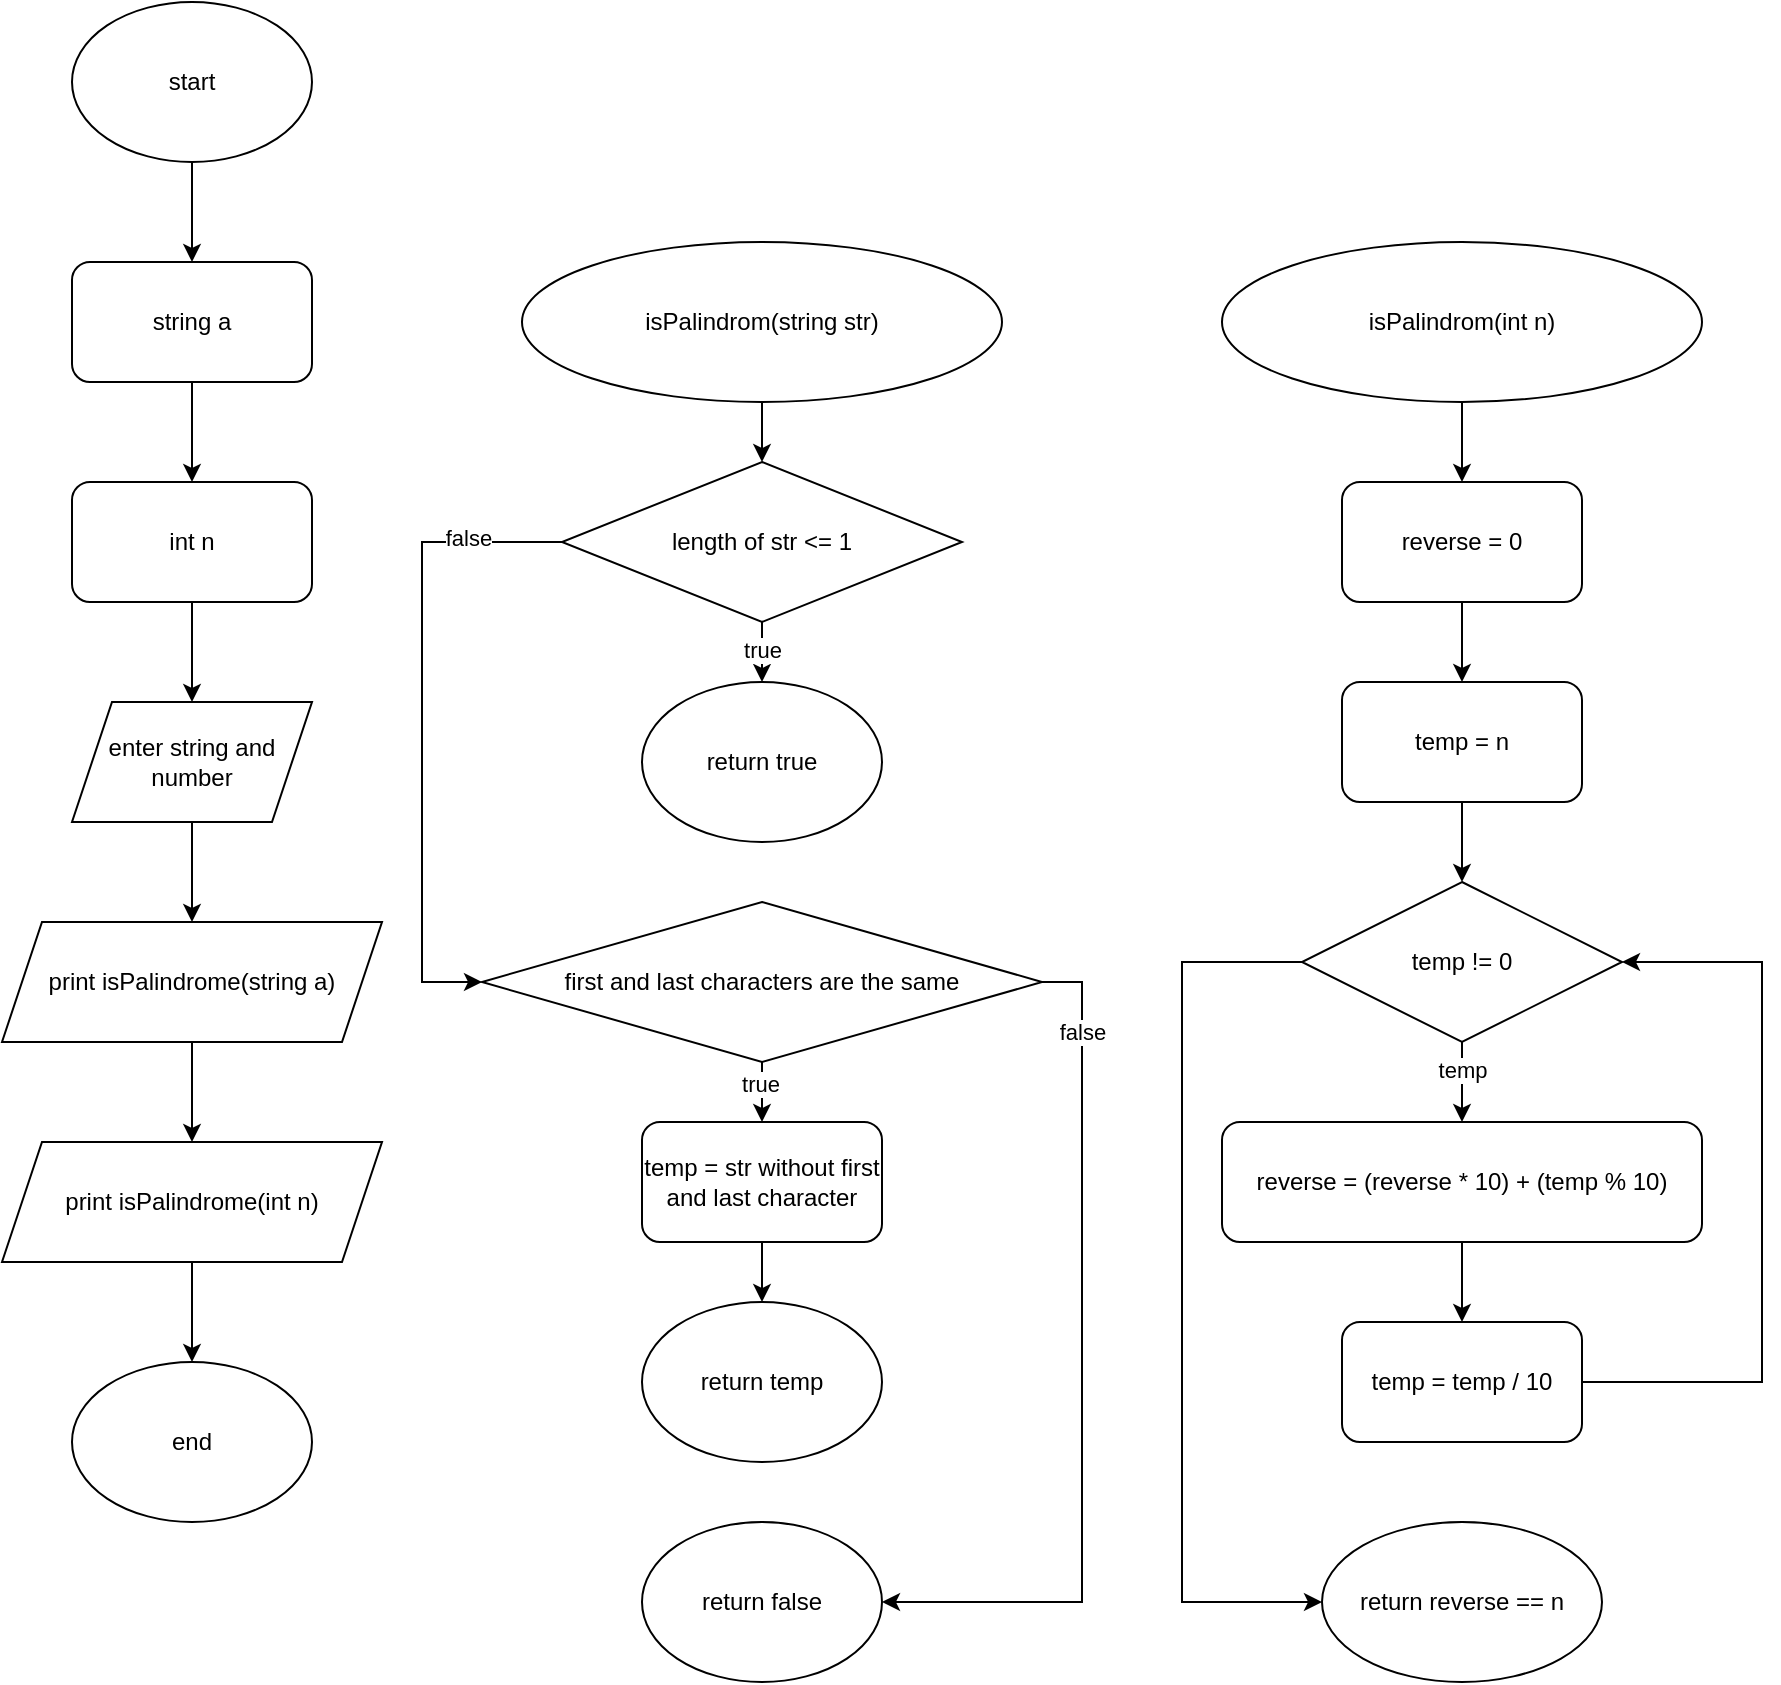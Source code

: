 <mxfile version="24.7.17">
  <diagram name="Page-1" id="a5Hr0Xz3E0bzSAznud6W">
    <mxGraphModel dx="622" dy="811" grid="1" gridSize="10" guides="1" tooltips="1" connect="1" arrows="1" fold="1" page="1" pageScale="1" pageWidth="850" pageHeight="1100" math="0" shadow="0">
      <root>
        <mxCell id="0" />
        <mxCell id="1" parent="0" />
        <mxCell id="EluaAn_V41UYYAZJ1wK3-3" style="edgeStyle=orthogonalEdgeStyle;rounded=0;orthogonalLoop=1;jettySize=auto;html=1;entryX=0.5;entryY=0;entryDx=0;entryDy=0;" edge="1" parent="1" source="EluaAn_V41UYYAZJ1wK3-1" target="EluaAn_V41UYYAZJ1wK3-2">
          <mxGeometry relative="1" as="geometry" />
        </mxCell>
        <mxCell id="EluaAn_V41UYYAZJ1wK3-1" value="start" style="ellipse;whiteSpace=wrap;html=1;" vertex="1" parent="1">
          <mxGeometry x="365" y="60" width="120" height="80" as="geometry" />
        </mxCell>
        <mxCell id="EluaAn_V41UYYAZJ1wK3-5" style="edgeStyle=orthogonalEdgeStyle;rounded=0;orthogonalLoop=1;jettySize=auto;html=1;entryX=0.5;entryY=0;entryDx=0;entryDy=0;" edge="1" parent="1" source="EluaAn_V41UYYAZJ1wK3-2" target="EluaAn_V41UYYAZJ1wK3-4">
          <mxGeometry relative="1" as="geometry" />
        </mxCell>
        <mxCell id="EluaAn_V41UYYAZJ1wK3-2" value="string a" style="rounded=1;whiteSpace=wrap;html=1;" vertex="1" parent="1">
          <mxGeometry x="365" y="190" width="120" height="60" as="geometry" />
        </mxCell>
        <mxCell id="EluaAn_V41UYYAZJ1wK3-7" style="edgeStyle=orthogonalEdgeStyle;rounded=0;orthogonalLoop=1;jettySize=auto;html=1;entryX=0.5;entryY=0;entryDx=0;entryDy=0;" edge="1" parent="1" source="EluaAn_V41UYYAZJ1wK3-4" target="EluaAn_V41UYYAZJ1wK3-6">
          <mxGeometry relative="1" as="geometry" />
        </mxCell>
        <mxCell id="EluaAn_V41UYYAZJ1wK3-4" value="int n" style="rounded=1;whiteSpace=wrap;html=1;" vertex="1" parent="1">
          <mxGeometry x="365" y="300" width="120" height="60" as="geometry" />
        </mxCell>
        <mxCell id="EluaAn_V41UYYAZJ1wK3-9" style="edgeStyle=orthogonalEdgeStyle;rounded=0;orthogonalLoop=1;jettySize=auto;html=1;entryX=0.5;entryY=0;entryDx=0;entryDy=0;" edge="1" parent="1" source="EluaAn_V41UYYAZJ1wK3-6" target="EluaAn_V41UYYAZJ1wK3-8">
          <mxGeometry relative="1" as="geometry" />
        </mxCell>
        <mxCell id="EluaAn_V41UYYAZJ1wK3-6" value="enter string and number" style="shape=parallelogram;perimeter=parallelogramPerimeter;whiteSpace=wrap;html=1;fixedSize=1;" vertex="1" parent="1">
          <mxGeometry x="365" y="410" width="120" height="60" as="geometry" />
        </mxCell>
        <mxCell id="EluaAn_V41UYYAZJ1wK3-49" style="edgeStyle=orthogonalEdgeStyle;rounded=0;orthogonalLoop=1;jettySize=auto;html=1;entryX=0.5;entryY=0;entryDx=0;entryDy=0;" edge="1" parent="1" source="EluaAn_V41UYYAZJ1wK3-8" target="EluaAn_V41UYYAZJ1wK3-48">
          <mxGeometry relative="1" as="geometry" />
        </mxCell>
        <mxCell id="EluaAn_V41UYYAZJ1wK3-8" value="print isPalindrome(string a)" style="shape=parallelogram;perimeter=parallelogramPerimeter;whiteSpace=wrap;html=1;fixedSize=1;" vertex="1" parent="1">
          <mxGeometry x="330" y="520" width="190" height="60" as="geometry" />
        </mxCell>
        <mxCell id="EluaAn_V41UYYAZJ1wK3-12" style="edgeStyle=orthogonalEdgeStyle;rounded=0;orthogonalLoop=1;jettySize=auto;html=1;entryX=0.5;entryY=0;entryDx=0;entryDy=0;" edge="1" parent="1" source="EluaAn_V41UYYAZJ1wK3-10" target="EluaAn_V41UYYAZJ1wK3-11">
          <mxGeometry relative="1" as="geometry" />
        </mxCell>
        <mxCell id="EluaAn_V41UYYAZJ1wK3-10" value="&lt;div&gt;isPalindrom(string str)&lt;/div&gt;" style="ellipse;whiteSpace=wrap;html=1;" vertex="1" parent="1">
          <mxGeometry x="590" y="180" width="240" height="80" as="geometry" />
        </mxCell>
        <mxCell id="EluaAn_V41UYYAZJ1wK3-14" style="edgeStyle=orthogonalEdgeStyle;rounded=0;orthogonalLoop=1;jettySize=auto;html=1;entryX=0.5;entryY=0;entryDx=0;entryDy=0;" edge="1" parent="1" source="EluaAn_V41UYYAZJ1wK3-11" target="EluaAn_V41UYYAZJ1wK3-13">
          <mxGeometry relative="1" as="geometry" />
        </mxCell>
        <mxCell id="EluaAn_V41UYYAZJ1wK3-15" value="true" style="edgeLabel;html=1;align=center;verticalAlign=middle;resizable=0;points=[];" vertex="1" connectable="0" parent="EluaAn_V41UYYAZJ1wK3-14">
          <mxGeometry x="-0.468" relative="1" as="geometry">
            <mxPoint as="offset" />
          </mxGeometry>
        </mxCell>
        <mxCell id="EluaAn_V41UYYAZJ1wK3-17" style="edgeStyle=orthogonalEdgeStyle;rounded=0;orthogonalLoop=1;jettySize=auto;html=1;exitX=0;exitY=0.5;exitDx=0;exitDy=0;entryX=0;entryY=0.5;entryDx=0;entryDy=0;" edge="1" parent="1" source="EluaAn_V41UYYAZJ1wK3-11" target="EluaAn_V41UYYAZJ1wK3-16">
          <mxGeometry relative="1" as="geometry">
            <Array as="points">
              <mxPoint x="540" y="330" />
              <mxPoint x="540" y="550" />
            </Array>
          </mxGeometry>
        </mxCell>
        <mxCell id="EluaAn_V41UYYAZJ1wK3-18" value="false" style="edgeLabel;html=1;align=center;verticalAlign=middle;resizable=0;points=[];" vertex="1" connectable="0" parent="EluaAn_V41UYYAZJ1wK3-17">
          <mxGeometry x="-0.706" y="-2" relative="1" as="geometry">
            <mxPoint as="offset" />
          </mxGeometry>
        </mxCell>
        <mxCell id="EluaAn_V41UYYAZJ1wK3-11" value="length of str &amp;lt;= 1" style="rhombus;whiteSpace=wrap;html=1;" vertex="1" parent="1">
          <mxGeometry x="610" y="290" width="200" height="80" as="geometry" />
        </mxCell>
        <mxCell id="EluaAn_V41UYYAZJ1wK3-13" value="return true" style="ellipse;whiteSpace=wrap;html=1;" vertex="1" parent="1">
          <mxGeometry x="650" y="400" width="120" height="80" as="geometry" />
        </mxCell>
        <mxCell id="EluaAn_V41UYYAZJ1wK3-22" style="edgeStyle=orthogonalEdgeStyle;rounded=0;orthogonalLoop=1;jettySize=auto;html=1;entryX=0.5;entryY=0;entryDx=0;entryDy=0;" edge="1" parent="1" source="EluaAn_V41UYYAZJ1wK3-16" target="EluaAn_V41UYYAZJ1wK3-21">
          <mxGeometry relative="1" as="geometry" />
        </mxCell>
        <mxCell id="EluaAn_V41UYYAZJ1wK3-23" value="true" style="edgeLabel;html=1;align=center;verticalAlign=middle;resizable=0;points=[];" vertex="1" connectable="0" parent="EluaAn_V41UYYAZJ1wK3-22">
          <mxGeometry x="0.24" y="-1" relative="1" as="geometry">
            <mxPoint as="offset" />
          </mxGeometry>
        </mxCell>
        <mxCell id="EluaAn_V41UYYAZJ1wK3-27" style="edgeStyle=orthogonalEdgeStyle;rounded=0;orthogonalLoop=1;jettySize=auto;html=1;exitX=1;exitY=0.5;exitDx=0;exitDy=0;entryX=1;entryY=0.5;entryDx=0;entryDy=0;" edge="1" parent="1" source="EluaAn_V41UYYAZJ1wK3-16" target="EluaAn_V41UYYAZJ1wK3-26">
          <mxGeometry relative="1" as="geometry" />
        </mxCell>
        <mxCell id="EluaAn_V41UYYAZJ1wK3-29" value="false" style="edgeLabel;html=1;align=center;verticalAlign=middle;resizable=0;points=[];" vertex="1" connectable="0" parent="EluaAn_V41UYYAZJ1wK3-27">
          <mxGeometry x="-0.791" relative="1" as="geometry">
            <mxPoint as="offset" />
          </mxGeometry>
        </mxCell>
        <mxCell id="EluaAn_V41UYYAZJ1wK3-16" value="first and last characters are the same" style="rhombus;whiteSpace=wrap;html=1;" vertex="1" parent="1">
          <mxGeometry x="570" y="510" width="280" height="80" as="geometry" />
        </mxCell>
        <mxCell id="EluaAn_V41UYYAZJ1wK3-25" style="edgeStyle=orthogonalEdgeStyle;rounded=0;orthogonalLoop=1;jettySize=auto;html=1;entryX=0.5;entryY=0;entryDx=0;entryDy=0;" edge="1" parent="1" source="EluaAn_V41UYYAZJ1wK3-21" target="EluaAn_V41UYYAZJ1wK3-24">
          <mxGeometry relative="1" as="geometry" />
        </mxCell>
        <mxCell id="EluaAn_V41UYYAZJ1wK3-21" value="temp = str without first and last character" style="rounded=1;whiteSpace=wrap;html=1;" vertex="1" parent="1">
          <mxGeometry x="650" y="620" width="120" height="60" as="geometry" />
        </mxCell>
        <mxCell id="EluaAn_V41UYYAZJ1wK3-24" value="return temp" style="ellipse;whiteSpace=wrap;html=1;" vertex="1" parent="1">
          <mxGeometry x="650" y="710" width="120" height="80" as="geometry" />
        </mxCell>
        <mxCell id="EluaAn_V41UYYAZJ1wK3-26" value="return false" style="ellipse;whiteSpace=wrap;html=1;" vertex="1" parent="1">
          <mxGeometry x="650" y="820" width="120" height="80" as="geometry" />
        </mxCell>
        <mxCell id="EluaAn_V41UYYAZJ1wK3-32" style="edgeStyle=orthogonalEdgeStyle;rounded=0;orthogonalLoop=1;jettySize=auto;html=1;entryX=0.5;entryY=0;entryDx=0;entryDy=0;" edge="1" parent="1" source="EluaAn_V41UYYAZJ1wK3-30" target="EluaAn_V41UYYAZJ1wK3-31">
          <mxGeometry relative="1" as="geometry" />
        </mxCell>
        <mxCell id="EluaAn_V41UYYAZJ1wK3-30" value="&lt;div&gt;isPalindrom(int n)&lt;/div&gt;" style="ellipse;whiteSpace=wrap;html=1;" vertex="1" parent="1">
          <mxGeometry x="940" y="180" width="240" height="80" as="geometry" />
        </mxCell>
        <mxCell id="EluaAn_V41UYYAZJ1wK3-34" style="edgeStyle=orthogonalEdgeStyle;rounded=0;orthogonalLoop=1;jettySize=auto;html=1;entryX=0.5;entryY=0;entryDx=0;entryDy=0;" edge="1" parent="1" source="EluaAn_V41UYYAZJ1wK3-31" target="EluaAn_V41UYYAZJ1wK3-33">
          <mxGeometry relative="1" as="geometry" />
        </mxCell>
        <mxCell id="EluaAn_V41UYYAZJ1wK3-31" value="reverse = 0" style="rounded=1;whiteSpace=wrap;html=1;" vertex="1" parent="1">
          <mxGeometry x="1000" y="300" width="120" height="60" as="geometry" />
        </mxCell>
        <mxCell id="EluaAn_V41UYYAZJ1wK3-37" style="edgeStyle=orthogonalEdgeStyle;rounded=0;orthogonalLoop=1;jettySize=auto;html=1;entryX=0.5;entryY=0;entryDx=0;entryDy=0;" edge="1" parent="1" source="EluaAn_V41UYYAZJ1wK3-33" target="EluaAn_V41UYYAZJ1wK3-35">
          <mxGeometry relative="1" as="geometry" />
        </mxCell>
        <mxCell id="EluaAn_V41UYYAZJ1wK3-33" value="temp = n" style="rounded=1;whiteSpace=wrap;html=1;" vertex="1" parent="1">
          <mxGeometry x="1000" y="400" width="120" height="60" as="geometry" />
        </mxCell>
        <mxCell id="EluaAn_V41UYYAZJ1wK3-39" style="edgeStyle=orthogonalEdgeStyle;rounded=0;orthogonalLoop=1;jettySize=auto;html=1;entryX=0.5;entryY=0;entryDx=0;entryDy=0;" edge="1" parent="1" source="EluaAn_V41UYYAZJ1wK3-35" target="EluaAn_V41UYYAZJ1wK3-38">
          <mxGeometry relative="1" as="geometry" />
        </mxCell>
        <mxCell id="EluaAn_V41UYYAZJ1wK3-43" value="temp" style="edgeLabel;html=1;align=center;verticalAlign=middle;resizable=0;points=[];" vertex="1" connectable="0" parent="EluaAn_V41UYYAZJ1wK3-39">
          <mxGeometry x="-0.3" relative="1" as="geometry">
            <mxPoint as="offset" />
          </mxGeometry>
        </mxCell>
        <mxCell id="EluaAn_V41UYYAZJ1wK3-47" style="edgeStyle=orthogonalEdgeStyle;rounded=0;orthogonalLoop=1;jettySize=auto;html=1;exitX=0;exitY=0.5;exitDx=0;exitDy=0;entryX=0;entryY=0.5;entryDx=0;entryDy=0;" edge="1" parent="1" source="EluaAn_V41UYYAZJ1wK3-35" target="EluaAn_V41UYYAZJ1wK3-44">
          <mxGeometry relative="1" as="geometry">
            <Array as="points">
              <mxPoint x="920" y="540" />
              <mxPoint x="920" y="860" />
            </Array>
          </mxGeometry>
        </mxCell>
        <mxCell id="EluaAn_V41UYYAZJ1wK3-35" value="temp != 0" style="rhombus;whiteSpace=wrap;html=1;" vertex="1" parent="1">
          <mxGeometry x="980" y="500" width="160" height="80" as="geometry" />
        </mxCell>
        <mxCell id="EluaAn_V41UYYAZJ1wK3-41" style="edgeStyle=orthogonalEdgeStyle;rounded=0;orthogonalLoop=1;jettySize=auto;html=1;entryX=0.5;entryY=0;entryDx=0;entryDy=0;" edge="1" parent="1" source="EluaAn_V41UYYAZJ1wK3-38" target="EluaAn_V41UYYAZJ1wK3-40">
          <mxGeometry relative="1" as="geometry" />
        </mxCell>
        <mxCell id="EluaAn_V41UYYAZJ1wK3-38" value="reverse = (reverse * 10) + (temp % 10)" style="rounded=1;whiteSpace=wrap;html=1;" vertex="1" parent="1">
          <mxGeometry x="940" y="620" width="240" height="60" as="geometry" />
        </mxCell>
        <mxCell id="EluaAn_V41UYYAZJ1wK3-42" style="edgeStyle=orthogonalEdgeStyle;rounded=0;orthogonalLoop=1;jettySize=auto;html=1;entryX=1;entryY=0.5;entryDx=0;entryDy=0;" edge="1" parent="1" source="EluaAn_V41UYYAZJ1wK3-40" target="EluaAn_V41UYYAZJ1wK3-35">
          <mxGeometry relative="1" as="geometry">
            <Array as="points">
              <mxPoint x="1210" y="750" />
              <mxPoint x="1210" y="540" />
            </Array>
          </mxGeometry>
        </mxCell>
        <mxCell id="EluaAn_V41UYYAZJ1wK3-40" value="temp = temp / 10" style="rounded=1;whiteSpace=wrap;html=1;" vertex="1" parent="1">
          <mxGeometry x="1000" y="720" width="120" height="60" as="geometry" />
        </mxCell>
        <mxCell id="EluaAn_V41UYYAZJ1wK3-44" value="return reverse == n" style="ellipse;whiteSpace=wrap;html=1;" vertex="1" parent="1">
          <mxGeometry x="990" y="820" width="140" height="80" as="geometry" />
        </mxCell>
        <mxCell id="EluaAn_V41UYYAZJ1wK3-51" style="edgeStyle=orthogonalEdgeStyle;rounded=0;orthogonalLoop=1;jettySize=auto;html=1;entryX=0.5;entryY=0;entryDx=0;entryDy=0;" edge="1" parent="1" source="EluaAn_V41UYYAZJ1wK3-48" target="EluaAn_V41UYYAZJ1wK3-50">
          <mxGeometry relative="1" as="geometry" />
        </mxCell>
        <mxCell id="EluaAn_V41UYYAZJ1wK3-48" value="print isPalindrome(int n)" style="shape=parallelogram;perimeter=parallelogramPerimeter;whiteSpace=wrap;html=1;fixedSize=1;" vertex="1" parent="1">
          <mxGeometry x="330" y="630" width="190" height="60" as="geometry" />
        </mxCell>
        <mxCell id="EluaAn_V41UYYAZJ1wK3-50" value="end" style="ellipse;whiteSpace=wrap;html=1;" vertex="1" parent="1">
          <mxGeometry x="365" y="740" width="120" height="80" as="geometry" />
        </mxCell>
      </root>
    </mxGraphModel>
  </diagram>
</mxfile>
